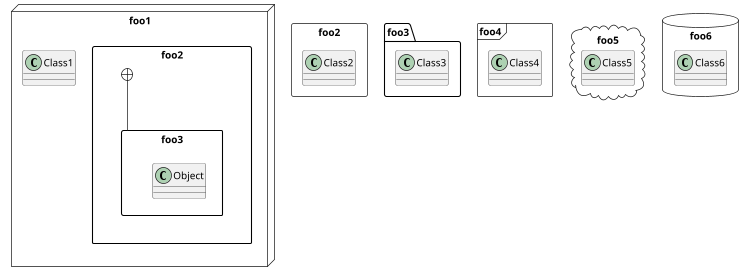 @startuml
scale 750 width
package foo1 <<Node>> {
	class Class1
}

package foo2 <<Rectangle>> {
	class Class2
}

package foo3 <<Folder>> {
	class Class3
}

package foo4 <<Frame>> {
	class Class4
}

package foo5 <<Cloud>> {
	class Class5
}

package foo6 <<Database>> {
	class Class6
}

skinparam packageStyle rectangle

package foo1.foo2 {

}

package foo1.foo2.foo3 {
	class Object
}

foo1.foo2 +-- foo1.foo2.foo3
@enduml